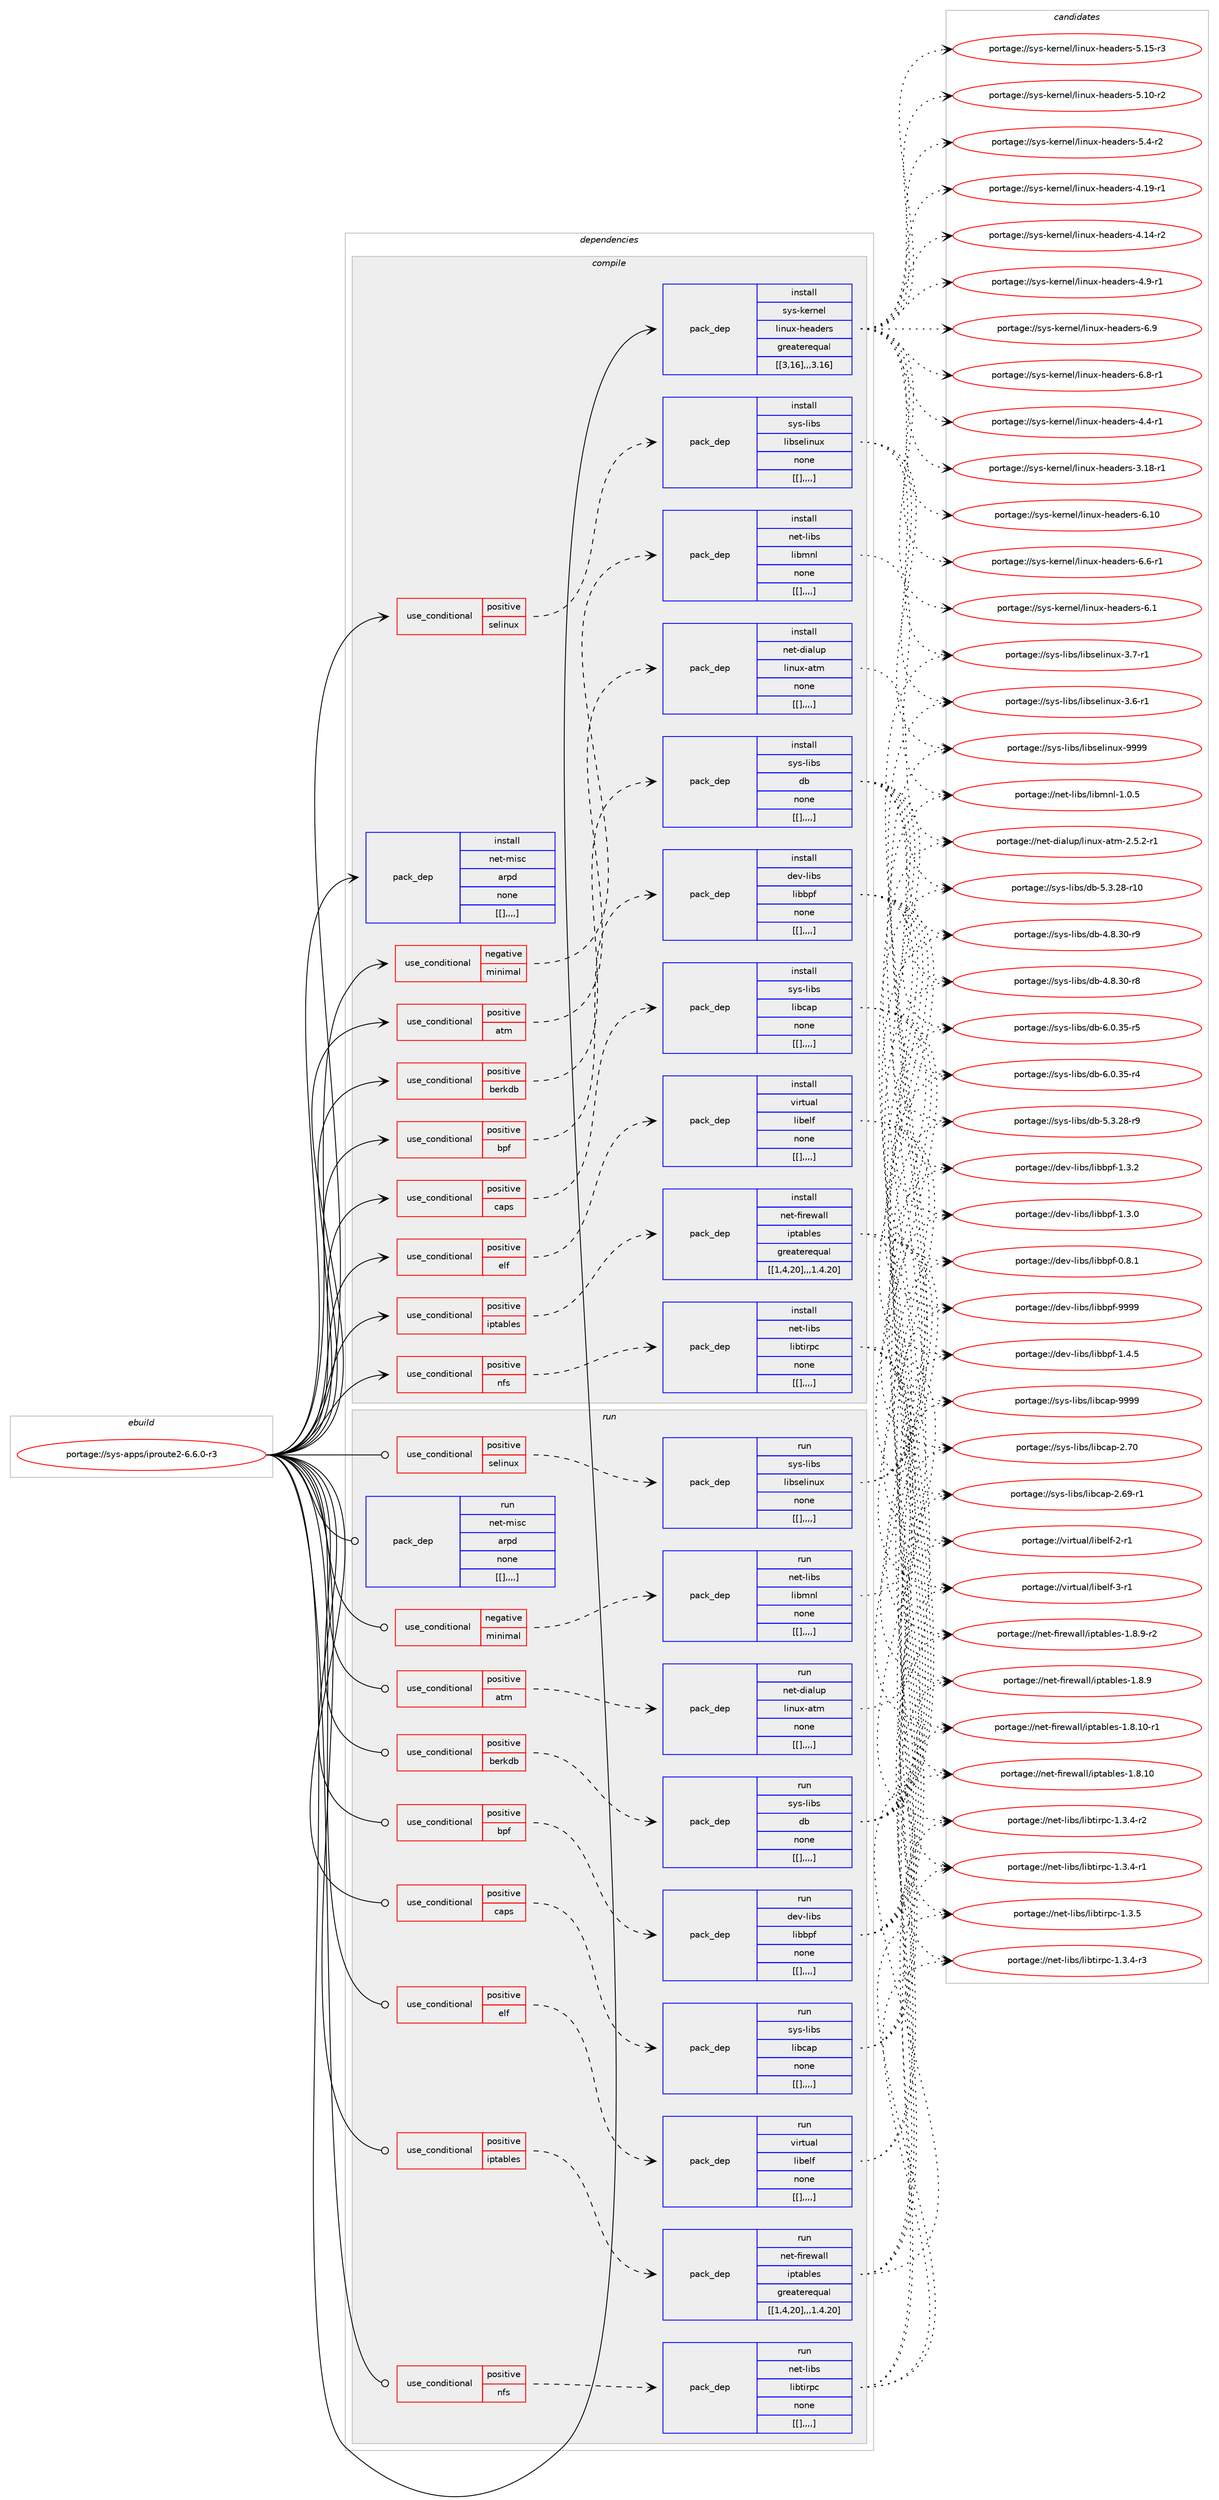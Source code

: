 digraph prolog {

# *************
# Graph options
# *************

newrank=true;
concentrate=true;
compound=true;
graph [rankdir=LR,fontname=Helvetica,fontsize=10,ranksep=1.5];#, ranksep=2.5, nodesep=0.2];
edge  [arrowhead=vee];
node  [fontname=Helvetica,fontsize=10];

# **********
# The ebuild
# **********

subgraph cluster_leftcol {
color=gray;
label=<<i>ebuild</i>>;
id [label="portage://sys-apps/iproute2-6.6.0-r3", color=red, width=4, href="../sys-apps/iproute2-6.6.0-r3.svg"];
}

# ****************
# The dependencies
# ****************

subgraph cluster_midcol {
color=gray;
label=<<i>dependencies</i>>;
subgraph cluster_compile {
fillcolor="#eeeeee";
style=filled;
label=<<i>compile</i>>;
subgraph cond6639 {
dependency17570 [label=<<TABLE BORDER="0" CELLBORDER="1" CELLSPACING="0" CELLPADDING="4"><TR><TD ROWSPAN="3" CELLPADDING="10">use_conditional</TD></TR><TR><TD>negative</TD></TR><TR><TD>minimal</TD></TR></TABLE>>, shape=none, color=red];
subgraph pack10880 {
dependency17571 [label=<<TABLE BORDER="0" CELLBORDER="1" CELLSPACING="0" CELLPADDING="4" WIDTH="220"><TR><TD ROWSPAN="6" CELLPADDING="30">pack_dep</TD></TR><TR><TD WIDTH="110">install</TD></TR><TR><TD>net-libs</TD></TR><TR><TD>libmnl</TD></TR><TR><TD>none</TD></TR><TR><TD>[[],,,,]</TD></TR></TABLE>>, shape=none, color=blue];
}
dependency17570:e -> dependency17571:w [weight=20,style="dashed",arrowhead="vee"];
}
id:e -> dependency17570:w [weight=20,style="solid",arrowhead="vee"];
subgraph cond6640 {
dependency17572 [label=<<TABLE BORDER="0" CELLBORDER="1" CELLSPACING="0" CELLPADDING="4"><TR><TD ROWSPAN="3" CELLPADDING="10">use_conditional</TD></TR><TR><TD>positive</TD></TR><TR><TD>atm</TD></TR></TABLE>>, shape=none, color=red];
subgraph pack10881 {
dependency17573 [label=<<TABLE BORDER="0" CELLBORDER="1" CELLSPACING="0" CELLPADDING="4" WIDTH="220"><TR><TD ROWSPAN="6" CELLPADDING="30">pack_dep</TD></TR><TR><TD WIDTH="110">install</TD></TR><TR><TD>net-dialup</TD></TR><TR><TD>linux-atm</TD></TR><TR><TD>none</TD></TR><TR><TD>[[],,,,]</TD></TR></TABLE>>, shape=none, color=blue];
}
dependency17572:e -> dependency17573:w [weight=20,style="dashed",arrowhead="vee"];
}
id:e -> dependency17572:w [weight=20,style="solid",arrowhead="vee"];
subgraph cond6641 {
dependency17574 [label=<<TABLE BORDER="0" CELLBORDER="1" CELLSPACING="0" CELLPADDING="4"><TR><TD ROWSPAN="3" CELLPADDING="10">use_conditional</TD></TR><TR><TD>positive</TD></TR><TR><TD>berkdb</TD></TR></TABLE>>, shape=none, color=red];
subgraph pack10882 {
dependency17575 [label=<<TABLE BORDER="0" CELLBORDER="1" CELLSPACING="0" CELLPADDING="4" WIDTH="220"><TR><TD ROWSPAN="6" CELLPADDING="30">pack_dep</TD></TR><TR><TD WIDTH="110">install</TD></TR><TR><TD>sys-libs</TD></TR><TR><TD>db</TD></TR><TR><TD>none</TD></TR><TR><TD>[[],,,,]</TD></TR></TABLE>>, shape=none, color=blue];
}
dependency17574:e -> dependency17575:w [weight=20,style="dashed",arrowhead="vee"];
}
id:e -> dependency17574:w [weight=20,style="solid",arrowhead="vee"];
subgraph cond6642 {
dependency17576 [label=<<TABLE BORDER="0" CELLBORDER="1" CELLSPACING="0" CELLPADDING="4"><TR><TD ROWSPAN="3" CELLPADDING="10">use_conditional</TD></TR><TR><TD>positive</TD></TR><TR><TD>bpf</TD></TR></TABLE>>, shape=none, color=red];
subgraph pack10883 {
dependency17577 [label=<<TABLE BORDER="0" CELLBORDER="1" CELLSPACING="0" CELLPADDING="4" WIDTH="220"><TR><TD ROWSPAN="6" CELLPADDING="30">pack_dep</TD></TR><TR><TD WIDTH="110">install</TD></TR><TR><TD>dev-libs</TD></TR><TR><TD>libbpf</TD></TR><TR><TD>none</TD></TR><TR><TD>[[],,,,]</TD></TR></TABLE>>, shape=none, color=blue];
}
dependency17576:e -> dependency17577:w [weight=20,style="dashed",arrowhead="vee"];
}
id:e -> dependency17576:w [weight=20,style="solid",arrowhead="vee"];
subgraph cond6643 {
dependency17578 [label=<<TABLE BORDER="0" CELLBORDER="1" CELLSPACING="0" CELLPADDING="4"><TR><TD ROWSPAN="3" CELLPADDING="10">use_conditional</TD></TR><TR><TD>positive</TD></TR><TR><TD>caps</TD></TR></TABLE>>, shape=none, color=red];
subgraph pack10884 {
dependency17579 [label=<<TABLE BORDER="0" CELLBORDER="1" CELLSPACING="0" CELLPADDING="4" WIDTH="220"><TR><TD ROWSPAN="6" CELLPADDING="30">pack_dep</TD></TR><TR><TD WIDTH="110">install</TD></TR><TR><TD>sys-libs</TD></TR><TR><TD>libcap</TD></TR><TR><TD>none</TD></TR><TR><TD>[[],,,,]</TD></TR></TABLE>>, shape=none, color=blue];
}
dependency17578:e -> dependency17579:w [weight=20,style="dashed",arrowhead="vee"];
}
id:e -> dependency17578:w [weight=20,style="solid",arrowhead="vee"];
subgraph cond6644 {
dependency17580 [label=<<TABLE BORDER="0" CELLBORDER="1" CELLSPACING="0" CELLPADDING="4"><TR><TD ROWSPAN="3" CELLPADDING="10">use_conditional</TD></TR><TR><TD>positive</TD></TR><TR><TD>elf</TD></TR></TABLE>>, shape=none, color=red];
subgraph pack10885 {
dependency17581 [label=<<TABLE BORDER="0" CELLBORDER="1" CELLSPACING="0" CELLPADDING="4" WIDTH="220"><TR><TD ROWSPAN="6" CELLPADDING="30">pack_dep</TD></TR><TR><TD WIDTH="110">install</TD></TR><TR><TD>virtual</TD></TR><TR><TD>libelf</TD></TR><TR><TD>none</TD></TR><TR><TD>[[],,,,]</TD></TR></TABLE>>, shape=none, color=blue];
}
dependency17580:e -> dependency17581:w [weight=20,style="dashed",arrowhead="vee"];
}
id:e -> dependency17580:w [weight=20,style="solid",arrowhead="vee"];
subgraph cond6645 {
dependency17582 [label=<<TABLE BORDER="0" CELLBORDER="1" CELLSPACING="0" CELLPADDING="4"><TR><TD ROWSPAN="3" CELLPADDING="10">use_conditional</TD></TR><TR><TD>positive</TD></TR><TR><TD>iptables</TD></TR></TABLE>>, shape=none, color=red];
subgraph pack10886 {
dependency17583 [label=<<TABLE BORDER="0" CELLBORDER="1" CELLSPACING="0" CELLPADDING="4" WIDTH="220"><TR><TD ROWSPAN="6" CELLPADDING="30">pack_dep</TD></TR><TR><TD WIDTH="110">install</TD></TR><TR><TD>net-firewall</TD></TR><TR><TD>iptables</TD></TR><TR><TD>greaterequal</TD></TR><TR><TD>[[1,4,20],,,1.4.20]</TD></TR></TABLE>>, shape=none, color=blue];
}
dependency17582:e -> dependency17583:w [weight=20,style="dashed",arrowhead="vee"];
}
id:e -> dependency17582:w [weight=20,style="solid",arrowhead="vee"];
subgraph cond6646 {
dependency17584 [label=<<TABLE BORDER="0" CELLBORDER="1" CELLSPACING="0" CELLPADDING="4"><TR><TD ROWSPAN="3" CELLPADDING="10">use_conditional</TD></TR><TR><TD>positive</TD></TR><TR><TD>nfs</TD></TR></TABLE>>, shape=none, color=red];
subgraph pack10887 {
dependency17585 [label=<<TABLE BORDER="0" CELLBORDER="1" CELLSPACING="0" CELLPADDING="4" WIDTH="220"><TR><TD ROWSPAN="6" CELLPADDING="30">pack_dep</TD></TR><TR><TD WIDTH="110">install</TD></TR><TR><TD>net-libs</TD></TR><TR><TD>libtirpc</TD></TR><TR><TD>none</TD></TR><TR><TD>[[],,,,]</TD></TR></TABLE>>, shape=none, color=blue];
}
dependency17584:e -> dependency17585:w [weight=20,style="dashed",arrowhead="vee"];
}
id:e -> dependency17584:w [weight=20,style="solid",arrowhead="vee"];
subgraph cond6647 {
dependency17586 [label=<<TABLE BORDER="0" CELLBORDER="1" CELLSPACING="0" CELLPADDING="4"><TR><TD ROWSPAN="3" CELLPADDING="10">use_conditional</TD></TR><TR><TD>positive</TD></TR><TR><TD>selinux</TD></TR></TABLE>>, shape=none, color=red];
subgraph pack10888 {
dependency17587 [label=<<TABLE BORDER="0" CELLBORDER="1" CELLSPACING="0" CELLPADDING="4" WIDTH="220"><TR><TD ROWSPAN="6" CELLPADDING="30">pack_dep</TD></TR><TR><TD WIDTH="110">install</TD></TR><TR><TD>sys-libs</TD></TR><TR><TD>libselinux</TD></TR><TR><TD>none</TD></TR><TR><TD>[[],,,,]</TD></TR></TABLE>>, shape=none, color=blue];
}
dependency17586:e -> dependency17587:w [weight=20,style="dashed",arrowhead="vee"];
}
id:e -> dependency17586:w [weight=20,style="solid",arrowhead="vee"];
subgraph pack10889 {
dependency17588 [label=<<TABLE BORDER="0" CELLBORDER="1" CELLSPACING="0" CELLPADDING="4" WIDTH="220"><TR><TD ROWSPAN="6" CELLPADDING="30">pack_dep</TD></TR><TR><TD WIDTH="110">install</TD></TR><TR><TD>sys-kernel</TD></TR><TR><TD>linux-headers</TD></TR><TR><TD>greaterequal</TD></TR><TR><TD>[[3,16],,,3.16]</TD></TR></TABLE>>, shape=none, color=blue];
}
id:e -> dependency17588:w [weight=20,style="solid",arrowhead="vee"];
subgraph pack10890 {
dependency17589 [label=<<TABLE BORDER="0" CELLBORDER="1" CELLSPACING="0" CELLPADDING="4" WIDTH="220"><TR><TD ROWSPAN="6" CELLPADDING="30">pack_dep</TD></TR><TR><TD WIDTH="110">install</TD></TR><TR><TD>net-misc</TD></TR><TR><TD>arpd</TD></TR><TR><TD>none</TD></TR><TR><TD>[[],,,,]</TD></TR></TABLE>>, shape=none, color=blue];
}
id:e -> dependency17589:w [weight=20,style="solid",arrowhead="vee"];
}
subgraph cluster_compileandrun {
fillcolor="#eeeeee";
style=filled;
label=<<i>compile and run</i>>;
}
subgraph cluster_run {
fillcolor="#eeeeee";
style=filled;
label=<<i>run</i>>;
subgraph cond6648 {
dependency17590 [label=<<TABLE BORDER="0" CELLBORDER="1" CELLSPACING="0" CELLPADDING="4"><TR><TD ROWSPAN="3" CELLPADDING="10">use_conditional</TD></TR><TR><TD>negative</TD></TR><TR><TD>minimal</TD></TR></TABLE>>, shape=none, color=red];
subgraph pack10891 {
dependency17591 [label=<<TABLE BORDER="0" CELLBORDER="1" CELLSPACING="0" CELLPADDING="4" WIDTH="220"><TR><TD ROWSPAN="6" CELLPADDING="30">pack_dep</TD></TR><TR><TD WIDTH="110">run</TD></TR><TR><TD>net-libs</TD></TR><TR><TD>libmnl</TD></TR><TR><TD>none</TD></TR><TR><TD>[[],,,,]</TD></TR></TABLE>>, shape=none, color=blue];
}
dependency17590:e -> dependency17591:w [weight=20,style="dashed",arrowhead="vee"];
}
id:e -> dependency17590:w [weight=20,style="solid",arrowhead="odot"];
subgraph cond6649 {
dependency17592 [label=<<TABLE BORDER="0" CELLBORDER="1" CELLSPACING="0" CELLPADDING="4"><TR><TD ROWSPAN="3" CELLPADDING="10">use_conditional</TD></TR><TR><TD>positive</TD></TR><TR><TD>atm</TD></TR></TABLE>>, shape=none, color=red];
subgraph pack10892 {
dependency17593 [label=<<TABLE BORDER="0" CELLBORDER="1" CELLSPACING="0" CELLPADDING="4" WIDTH="220"><TR><TD ROWSPAN="6" CELLPADDING="30">pack_dep</TD></TR><TR><TD WIDTH="110">run</TD></TR><TR><TD>net-dialup</TD></TR><TR><TD>linux-atm</TD></TR><TR><TD>none</TD></TR><TR><TD>[[],,,,]</TD></TR></TABLE>>, shape=none, color=blue];
}
dependency17592:e -> dependency17593:w [weight=20,style="dashed",arrowhead="vee"];
}
id:e -> dependency17592:w [weight=20,style="solid",arrowhead="odot"];
subgraph cond6650 {
dependency17594 [label=<<TABLE BORDER="0" CELLBORDER="1" CELLSPACING="0" CELLPADDING="4"><TR><TD ROWSPAN="3" CELLPADDING="10">use_conditional</TD></TR><TR><TD>positive</TD></TR><TR><TD>berkdb</TD></TR></TABLE>>, shape=none, color=red];
subgraph pack10893 {
dependency17595 [label=<<TABLE BORDER="0" CELLBORDER="1" CELLSPACING="0" CELLPADDING="4" WIDTH="220"><TR><TD ROWSPAN="6" CELLPADDING="30">pack_dep</TD></TR><TR><TD WIDTH="110">run</TD></TR><TR><TD>sys-libs</TD></TR><TR><TD>db</TD></TR><TR><TD>none</TD></TR><TR><TD>[[],,,,]</TD></TR></TABLE>>, shape=none, color=blue];
}
dependency17594:e -> dependency17595:w [weight=20,style="dashed",arrowhead="vee"];
}
id:e -> dependency17594:w [weight=20,style="solid",arrowhead="odot"];
subgraph cond6651 {
dependency17596 [label=<<TABLE BORDER="0" CELLBORDER="1" CELLSPACING="0" CELLPADDING="4"><TR><TD ROWSPAN="3" CELLPADDING="10">use_conditional</TD></TR><TR><TD>positive</TD></TR><TR><TD>bpf</TD></TR></TABLE>>, shape=none, color=red];
subgraph pack10894 {
dependency17597 [label=<<TABLE BORDER="0" CELLBORDER="1" CELLSPACING="0" CELLPADDING="4" WIDTH="220"><TR><TD ROWSPAN="6" CELLPADDING="30">pack_dep</TD></TR><TR><TD WIDTH="110">run</TD></TR><TR><TD>dev-libs</TD></TR><TR><TD>libbpf</TD></TR><TR><TD>none</TD></TR><TR><TD>[[],,,,]</TD></TR></TABLE>>, shape=none, color=blue];
}
dependency17596:e -> dependency17597:w [weight=20,style="dashed",arrowhead="vee"];
}
id:e -> dependency17596:w [weight=20,style="solid",arrowhead="odot"];
subgraph cond6652 {
dependency17598 [label=<<TABLE BORDER="0" CELLBORDER="1" CELLSPACING="0" CELLPADDING="4"><TR><TD ROWSPAN="3" CELLPADDING="10">use_conditional</TD></TR><TR><TD>positive</TD></TR><TR><TD>caps</TD></TR></TABLE>>, shape=none, color=red];
subgraph pack10895 {
dependency17599 [label=<<TABLE BORDER="0" CELLBORDER="1" CELLSPACING="0" CELLPADDING="4" WIDTH="220"><TR><TD ROWSPAN="6" CELLPADDING="30">pack_dep</TD></TR><TR><TD WIDTH="110">run</TD></TR><TR><TD>sys-libs</TD></TR><TR><TD>libcap</TD></TR><TR><TD>none</TD></TR><TR><TD>[[],,,,]</TD></TR></TABLE>>, shape=none, color=blue];
}
dependency17598:e -> dependency17599:w [weight=20,style="dashed",arrowhead="vee"];
}
id:e -> dependency17598:w [weight=20,style="solid",arrowhead="odot"];
subgraph cond6653 {
dependency17600 [label=<<TABLE BORDER="0" CELLBORDER="1" CELLSPACING="0" CELLPADDING="4"><TR><TD ROWSPAN="3" CELLPADDING="10">use_conditional</TD></TR><TR><TD>positive</TD></TR><TR><TD>elf</TD></TR></TABLE>>, shape=none, color=red];
subgraph pack10896 {
dependency17601 [label=<<TABLE BORDER="0" CELLBORDER="1" CELLSPACING="0" CELLPADDING="4" WIDTH="220"><TR><TD ROWSPAN="6" CELLPADDING="30">pack_dep</TD></TR><TR><TD WIDTH="110">run</TD></TR><TR><TD>virtual</TD></TR><TR><TD>libelf</TD></TR><TR><TD>none</TD></TR><TR><TD>[[],,,,]</TD></TR></TABLE>>, shape=none, color=blue];
}
dependency17600:e -> dependency17601:w [weight=20,style="dashed",arrowhead="vee"];
}
id:e -> dependency17600:w [weight=20,style="solid",arrowhead="odot"];
subgraph cond6654 {
dependency17602 [label=<<TABLE BORDER="0" CELLBORDER="1" CELLSPACING="0" CELLPADDING="4"><TR><TD ROWSPAN="3" CELLPADDING="10">use_conditional</TD></TR><TR><TD>positive</TD></TR><TR><TD>iptables</TD></TR></TABLE>>, shape=none, color=red];
subgraph pack10897 {
dependency17603 [label=<<TABLE BORDER="0" CELLBORDER="1" CELLSPACING="0" CELLPADDING="4" WIDTH="220"><TR><TD ROWSPAN="6" CELLPADDING="30">pack_dep</TD></TR><TR><TD WIDTH="110">run</TD></TR><TR><TD>net-firewall</TD></TR><TR><TD>iptables</TD></TR><TR><TD>greaterequal</TD></TR><TR><TD>[[1,4,20],,,1.4.20]</TD></TR></TABLE>>, shape=none, color=blue];
}
dependency17602:e -> dependency17603:w [weight=20,style="dashed",arrowhead="vee"];
}
id:e -> dependency17602:w [weight=20,style="solid",arrowhead="odot"];
subgraph cond6655 {
dependency17604 [label=<<TABLE BORDER="0" CELLBORDER="1" CELLSPACING="0" CELLPADDING="4"><TR><TD ROWSPAN="3" CELLPADDING="10">use_conditional</TD></TR><TR><TD>positive</TD></TR><TR><TD>nfs</TD></TR></TABLE>>, shape=none, color=red];
subgraph pack10898 {
dependency17605 [label=<<TABLE BORDER="0" CELLBORDER="1" CELLSPACING="0" CELLPADDING="4" WIDTH="220"><TR><TD ROWSPAN="6" CELLPADDING="30">pack_dep</TD></TR><TR><TD WIDTH="110">run</TD></TR><TR><TD>net-libs</TD></TR><TR><TD>libtirpc</TD></TR><TR><TD>none</TD></TR><TR><TD>[[],,,,]</TD></TR></TABLE>>, shape=none, color=blue];
}
dependency17604:e -> dependency17605:w [weight=20,style="dashed",arrowhead="vee"];
}
id:e -> dependency17604:w [weight=20,style="solid",arrowhead="odot"];
subgraph cond6656 {
dependency17606 [label=<<TABLE BORDER="0" CELLBORDER="1" CELLSPACING="0" CELLPADDING="4"><TR><TD ROWSPAN="3" CELLPADDING="10">use_conditional</TD></TR><TR><TD>positive</TD></TR><TR><TD>selinux</TD></TR></TABLE>>, shape=none, color=red];
subgraph pack10899 {
dependency17607 [label=<<TABLE BORDER="0" CELLBORDER="1" CELLSPACING="0" CELLPADDING="4" WIDTH="220"><TR><TD ROWSPAN="6" CELLPADDING="30">pack_dep</TD></TR><TR><TD WIDTH="110">run</TD></TR><TR><TD>sys-libs</TD></TR><TR><TD>libselinux</TD></TR><TR><TD>none</TD></TR><TR><TD>[[],,,,]</TD></TR></TABLE>>, shape=none, color=blue];
}
dependency17606:e -> dependency17607:w [weight=20,style="dashed",arrowhead="vee"];
}
id:e -> dependency17606:w [weight=20,style="solid",arrowhead="odot"];
subgraph pack10900 {
dependency17608 [label=<<TABLE BORDER="0" CELLBORDER="1" CELLSPACING="0" CELLPADDING="4" WIDTH="220"><TR><TD ROWSPAN="6" CELLPADDING="30">pack_dep</TD></TR><TR><TD WIDTH="110">run</TD></TR><TR><TD>net-misc</TD></TR><TR><TD>arpd</TD></TR><TR><TD>none</TD></TR><TR><TD>[[],,,,]</TD></TR></TABLE>>, shape=none, color=blue];
}
id:e -> dependency17608:w [weight=20,style="solid",arrowhead="odot"];
}
}

# **************
# The candidates
# **************

subgraph cluster_choices {
rank=same;
color=gray;
label=<<i>candidates</i>>;

subgraph choice10880 {
color=black;
nodesep=1;
choice11010111645108105981154710810598109110108454946484653 [label="portage://net-libs/libmnl-1.0.5", color=red, width=4,href="../net-libs/libmnl-1.0.5.svg"];
dependency17571:e -> choice11010111645108105981154710810598109110108454946484653:w [style=dotted,weight="100"];
}
subgraph choice10881 {
color=black;
nodesep=1;
choice11010111645100105971081171124710810511011712045971161094550465346504511449 [label="portage://net-dialup/linux-atm-2.5.2-r1", color=red, width=4,href="../net-dialup/linux-atm-2.5.2-r1.svg"];
dependency17573:e -> choice11010111645100105971081171124710810511011712045971161094550465346504511449:w [style=dotted,weight="100"];
}
subgraph choice10882 {
color=black;
nodesep=1;
choice11512111545108105981154710098455446484651534511453 [label="portage://sys-libs/db-6.0.35-r5", color=red, width=4,href="../sys-libs/db-6.0.35-r5.svg"];
choice11512111545108105981154710098455446484651534511452 [label="portage://sys-libs/db-6.0.35-r4", color=red, width=4,href="../sys-libs/db-6.0.35-r4.svg"];
choice11512111545108105981154710098455346514650564511457 [label="portage://sys-libs/db-5.3.28-r9", color=red, width=4,href="../sys-libs/db-5.3.28-r9.svg"];
choice1151211154510810598115471009845534651465056451144948 [label="portage://sys-libs/db-5.3.28-r10", color=red, width=4,href="../sys-libs/db-5.3.28-r10.svg"];
choice11512111545108105981154710098455246564651484511457 [label="portage://sys-libs/db-4.8.30-r9", color=red, width=4,href="../sys-libs/db-4.8.30-r9.svg"];
choice11512111545108105981154710098455246564651484511456 [label="portage://sys-libs/db-4.8.30-r8", color=red, width=4,href="../sys-libs/db-4.8.30-r8.svg"];
dependency17575:e -> choice11512111545108105981154710098455446484651534511453:w [style=dotted,weight="100"];
dependency17575:e -> choice11512111545108105981154710098455446484651534511452:w [style=dotted,weight="100"];
dependency17575:e -> choice11512111545108105981154710098455346514650564511457:w [style=dotted,weight="100"];
dependency17575:e -> choice1151211154510810598115471009845534651465056451144948:w [style=dotted,weight="100"];
dependency17575:e -> choice11512111545108105981154710098455246564651484511457:w [style=dotted,weight="100"];
dependency17575:e -> choice11512111545108105981154710098455246564651484511456:w [style=dotted,weight="100"];
}
subgraph choice10883 {
color=black;
nodesep=1;
choice10010111845108105981154710810598981121024557575757 [label="portage://dev-libs/libbpf-9999", color=red, width=4,href="../dev-libs/libbpf-9999.svg"];
choice1001011184510810598115471081059898112102454946524653 [label="portage://dev-libs/libbpf-1.4.5", color=red, width=4,href="../dev-libs/libbpf-1.4.5.svg"];
choice1001011184510810598115471081059898112102454946514650 [label="portage://dev-libs/libbpf-1.3.2", color=red, width=4,href="../dev-libs/libbpf-1.3.2.svg"];
choice1001011184510810598115471081059898112102454946514648 [label="portage://dev-libs/libbpf-1.3.0", color=red, width=4,href="../dev-libs/libbpf-1.3.0.svg"];
choice1001011184510810598115471081059898112102454846564649 [label="portage://dev-libs/libbpf-0.8.1", color=red, width=4,href="../dev-libs/libbpf-0.8.1.svg"];
dependency17577:e -> choice10010111845108105981154710810598981121024557575757:w [style=dotted,weight="100"];
dependency17577:e -> choice1001011184510810598115471081059898112102454946524653:w [style=dotted,weight="100"];
dependency17577:e -> choice1001011184510810598115471081059898112102454946514650:w [style=dotted,weight="100"];
dependency17577:e -> choice1001011184510810598115471081059898112102454946514648:w [style=dotted,weight="100"];
dependency17577:e -> choice1001011184510810598115471081059898112102454846564649:w [style=dotted,weight="100"];
}
subgraph choice10884 {
color=black;
nodesep=1;
choice1151211154510810598115471081059899971124557575757 [label="portage://sys-libs/libcap-9999", color=red, width=4,href="../sys-libs/libcap-9999.svg"];
choice1151211154510810598115471081059899971124550465548 [label="portage://sys-libs/libcap-2.70", color=red, width=4,href="../sys-libs/libcap-2.70.svg"];
choice11512111545108105981154710810598999711245504654574511449 [label="portage://sys-libs/libcap-2.69-r1", color=red, width=4,href="../sys-libs/libcap-2.69-r1.svg"];
dependency17579:e -> choice1151211154510810598115471081059899971124557575757:w [style=dotted,weight="100"];
dependency17579:e -> choice1151211154510810598115471081059899971124550465548:w [style=dotted,weight="100"];
dependency17579:e -> choice11512111545108105981154710810598999711245504654574511449:w [style=dotted,weight="100"];
}
subgraph choice10885 {
color=black;
nodesep=1;
choice11810511411611797108471081059810110810245514511449 [label="portage://virtual/libelf-3-r1", color=red, width=4,href="../virtual/libelf-3-r1.svg"];
choice11810511411611797108471081059810110810245504511449 [label="portage://virtual/libelf-2-r1", color=red, width=4,href="../virtual/libelf-2-r1.svg"];
dependency17581:e -> choice11810511411611797108471081059810110810245514511449:w [style=dotted,weight="100"];
dependency17581:e -> choice11810511411611797108471081059810110810245504511449:w [style=dotted,weight="100"];
}
subgraph choice10886 {
color=black;
nodesep=1;
choice1101011164510210511410111997108108471051121169798108101115454946564649484511449 [label="portage://net-firewall/iptables-1.8.10-r1", color=red, width=4,href="../net-firewall/iptables-1.8.10-r1.svg"];
choice110101116451021051141011199710810847105112116979810810111545494656464948 [label="portage://net-firewall/iptables-1.8.10", color=red, width=4,href="../net-firewall/iptables-1.8.10.svg"];
choice11010111645102105114101119971081084710511211697981081011154549465646574511450 [label="portage://net-firewall/iptables-1.8.9-r2", color=red, width=4,href="../net-firewall/iptables-1.8.9-r2.svg"];
choice1101011164510210511410111997108108471051121169798108101115454946564657 [label="portage://net-firewall/iptables-1.8.9", color=red, width=4,href="../net-firewall/iptables-1.8.9.svg"];
dependency17583:e -> choice1101011164510210511410111997108108471051121169798108101115454946564649484511449:w [style=dotted,weight="100"];
dependency17583:e -> choice110101116451021051141011199710810847105112116979810810111545494656464948:w [style=dotted,weight="100"];
dependency17583:e -> choice11010111645102105114101119971081084710511211697981081011154549465646574511450:w [style=dotted,weight="100"];
dependency17583:e -> choice1101011164510210511410111997108108471051121169798108101115454946564657:w [style=dotted,weight="100"];
}
subgraph choice10887 {
color=black;
nodesep=1;
choice1101011164510810598115471081059811610511411299454946514653 [label="portage://net-libs/libtirpc-1.3.5", color=red, width=4,href="../net-libs/libtirpc-1.3.5.svg"];
choice11010111645108105981154710810598116105114112994549465146524511451 [label="portage://net-libs/libtirpc-1.3.4-r3", color=red, width=4,href="../net-libs/libtirpc-1.3.4-r3.svg"];
choice11010111645108105981154710810598116105114112994549465146524511450 [label="portage://net-libs/libtirpc-1.3.4-r2", color=red, width=4,href="../net-libs/libtirpc-1.3.4-r2.svg"];
choice11010111645108105981154710810598116105114112994549465146524511449 [label="portage://net-libs/libtirpc-1.3.4-r1", color=red, width=4,href="../net-libs/libtirpc-1.3.4-r1.svg"];
dependency17585:e -> choice1101011164510810598115471081059811610511411299454946514653:w [style=dotted,weight="100"];
dependency17585:e -> choice11010111645108105981154710810598116105114112994549465146524511451:w [style=dotted,weight="100"];
dependency17585:e -> choice11010111645108105981154710810598116105114112994549465146524511450:w [style=dotted,weight="100"];
dependency17585:e -> choice11010111645108105981154710810598116105114112994549465146524511449:w [style=dotted,weight="100"];
}
subgraph choice10888 {
color=black;
nodesep=1;
choice115121115451081059811547108105981151011081051101171204557575757 [label="portage://sys-libs/libselinux-9999", color=red, width=4,href="../sys-libs/libselinux-9999.svg"];
choice11512111545108105981154710810598115101108105110117120455146554511449 [label="portage://sys-libs/libselinux-3.7-r1", color=red, width=4,href="../sys-libs/libselinux-3.7-r1.svg"];
choice11512111545108105981154710810598115101108105110117120455146544511449 [label="portage://sys-libs/libselinux-3.6-r1", color=red, width=4,href="../sys-libs/libselinux-3.6-r1.svg"];
dependency17587:e -> choice115121115451081059811547108105981151011081051101171204557575757:w [style=dotted,weight="100"];
dependency17587:e -> choice11512111545108105981154710810598115101108105110117120455146554511449:w [style=dotted,weight="100"];
dependency17587:e -> choice11512111545108105981154710810598115101108105110117120455146544511449:w [style=dotted,weight="100"];
}
subgraph choice10889 {
color=black;
nodesep=1;
choice115121115451071011141101011084710810511011712045104101971001011141154554464948 [label="portage://sys-kernel/linux-headers-6.10", color=red, width=4,href="../sys-kernel/linux-headers-6.10.svg"];
choice1151211154510710111411010110847108105110117120451041019710010111411545544657 [label="portage://sys-kernel/linux-headers-6.9", color=red, width=4,href="../sys-kernel/linux-headers-6.9.svg"];
choice11512111545107101114110101108471081051101171204510410197100101114115455446564511449 [label="portage://sys-kernel/linux-headers-6.8-r1", color=red, width=4,href="../sys-kernel/linux-headers-6.8-r1.svg"];
choice11512111545107101114110101108471081051101171204510410197100101114115455446544511449 [label="portage://sys-kernel/linux-headers-6.6-r1", color=red, width=4,href="../sys-kernel/linux-headers-6.6-r1.svg"];
choice1151211154510710111411010110847108105110117120451041019710010111411545544649 [label="portage://sys-kernel/linux-headers-6.1", color=red, width=4,href="../sys-kernel/linux-headers-6.1.svg"];
choice1151211154510710111411010110847108105110117120451041019710010111411545534649534511451 [label="portage://sys-kernel/linux-headers-5.15-r3", color=red, width=4,href="../sys-kernel/linux-headers-5.15-r3.svg"];
choice1151211154510710111411010110847108105110117120451041019710010111411545534649484511450 [label="portage://sys-kernel/linux-headers-5.10-r2", color=red, width=4,href="../sys-kernel/linux-headers-5.10-r2.svg"];
choice11512111545107101114110101108471081051101171204510410197100101114115455346524511450 [label="portage://sys-kernel/linux-headers-5.4-r2", color=red, width=4,href="../sys-kernel/linux-headers-5.4-r2.svg"];
choice1151211154510710111411010110847108105110117120451041019710010111411545524649574511449 [label="portage://sys-kernel/linux-headers-4.19-r1", color=red, width=4,href="../sys-kernel/linux-headers-4.19-r1.svg"];
choice1151211154510710111411010110847108105110117120451041019710010111411545524649524511450 [label="portage://sys-kernel/linux-headers-4.14-r2", color=red, width=4,href="../sys-kernel/linux-headers-4.14-r2.svg"];
choice11512111545107101114110101108471081051101171204510410197100101114115455246574511449 [label="portage://sys-kernel/linux-headers-4.9-r1", color=red, width=4,href="../sys-kernel/linux-headers-4.9-r1.svg"];
choice11512111545107101114110101108471081051101171204510410197100101114115455246524511449 [label="portage://sys-kernel/linux-headers-4.4-r1", color=red, width=4,href="../sys-kernel/linux-headers-4.4-r1.svg"];
choice1151211154510710111411010110847108105110117120451041019710010111411545514649564511449 [label="portage://sys-kernel/linux-headers-3.18-r1", color=red, width=4,href="../sys-kernel/linux-headers-3.18-r1.svg"];
dependency17588:e -> choice115121115451071011141101011084710810511011712045104101971001011141154554464948:w [style=dotted,weight="100"];
dependency17588:e -> choice1151211154510710111411010110847108105110117120451041019710010111411545544657:w [style=dotted,weight="100"];
dependency17588:e -> choice11512111545107101114110101108471081051101171204510410197100101114115455446564511449:w [style=dotted,weight="100"];
dependency17588:e -> choice11512111545107101114110101108471081051101171204510410197100101114115455446544511449:w [style=dotted,weight="100"];
dependency17588:e -> choice1151211154510710111411010110847108105110117120451041019710010111411545544649:w [style=dotted,weight="100"];
dependency17588:e -> choice1151211154510710111411010110847108105110117120451041019710010111411545534649534511451:w [style=dotted,weight="100"];
dependency17588:e -> choice1151211154510710111411010110847108105110117120451041019710010111411545534649484511450:w [style=dotted,weight="100"];
dependency17588:e -> choice11512111545107101114110101108471081051101171204510410197100101114115455346524511450:w [style=dotted,weight="100"];
dependency17588:e -> choice1151211154510710111411010110847108105110117120451041019710010111411545524649574511449:w [style=dotted,weight="100"];
dependency17588:e -> choice1151211154510710111411010110847108105110117120451041019710010111411545524649524511450:w [style=dotted,weight="100"];
dependency17588:e -> choice11512111545107101114110101108471081051101171204510410197100101114115455246574511449:w [style=dotted,weight="100"];
dependency17588:e -> choice11512111545107101114110101108471081051101171204510410197100101114115455246524511449:w [style=dotted,weight="100"];
dependency17588:e -> choice1151211154510710111411010110847108105110117120451041019710010111411545514649564511449:w [style=dotted,weight="100"];
}
subgraph choice10890 {
color=black;
nodesep=1;
}
subgraph choice10891 {
color=black;
nodesep=1;
choice11010111645108105981154710810598109110108454946484653 [label="portage://net-libs/libmnl-1.0.5", color=red, width=4,href="../net-libs/libmnl-1.0.5.svg"];
dependency17591:e -> choice11010111645108105981154710810598109110108454946484653:w [style=dotted,weight="100"];
}
subgraph choice10892 {
color=black;
nodesep=1;
choice11010111645100105971081171124710810511011712045971161094550465346504511449 [label="portage://net-dialup/linux-atm-2.5.2-r1", color=red, width=4,href="../net-dialup/linux-atm-2.5.2-r1.svg"];
dependency17593:e -> choice11010111645100105971081171124710810511011712045971161094550465346504511449:w [style=dotted,weight="100"];
}
subgraph choice10893 {
color=black;
nodesep=1;
choice11512111545108105981154710098455446484651534511453 [label="portage://sys-libs/db-6.0.35-r5", color=red, width=4,href="../sys-libs/db-6.0.35-r5.svg"];
choice11512111545108105981154710098455446484651534511452 [label="portage://sys-libs/db-6.0.35-r4", color=red, width=4,href="../sys-libs/db-6.0.35-r4.svg"];
choice11512111545108105981154710098455346514650564511457 [label="portage://sys-libs/db-5.3.28-r9", color=red, width=4,href="../sys-libs/db-5.3.28-r9.svg"];
choice1151211154510810598115471009845534651465056451144948 [label="portage://sys-libs/db-5.3.28-r10", color=red, width=4,href="../sys-libs/db-5.3.28-r10.svg"];
choice11512111545108105981154710098455246564651484511457 [label="portage://sys-libs/db-4.8.30-r9", color=red, width=4,href="../sys-libs/db-4.8.30-r9.svg"];
choice11512111545108105981154710098455246564651484511456 [label="portage://sys-libs/db-4.8.30-r8", color=red, width=4,href="../sys-libs/db-4.8.30-r8.svg"];
dependency17595:e -> choice11512111545108105981154710098455446484651534511453:w [style=dotted,weight="100"];
dependency17595:e -> choice11512111545108105981154710098455446484651534511452:w [style=dotted,weight="100"];
dependency17595:e -> choice11512111545108105981154710098455346514650564511457:w [style=dotted,weight="100"];
dependency17595:e -> choice1151211154510810598115471009845534651465056451144948:w [style=dotted,weight="100"];
dependency17595:e -> choice11512111545108105981154710098455246564651484511457:w [style=dotted,weight="100"];
dependency17595:e -> choice11512111545108105981154710098455246564651484511456:w [style=dotted,weight="100"];
}
subgraph choice10894 {
color=black;
nodesep=1;
choice10010111845108105981154710810598981121024557575757 [label="portage://dev-libs/libbpf-9999", color=red, width=4,href="../dev-libs/libbpf-9999.svg"];
choice1001011184510810598115471081059898112102454946524653 [label="portage://dev-libs/libbpf-1.4.5", color=red, width=4,href="../dev-libs/libbpf-1.4.5.svg"];
choice1001011184510810598115471081059898112102454946514650 [label="portage://dev-libs/libbpf-1.3.2", color=red, width=4,href="../dev-libs/libbpf-1.3.2.svg"];
choice1001011184510810598115471081059898112102454946514648 [label="portage://dev-libs/libbpf-1.3.0", color=red, width=4,href="../dev-libs/libbpf-1.3.0.svg"];
choice1001011184510810598115471081059898112102454846564649 [label="portage://dev-libs/libbpf-0.8.1", color=red, width=4,href="../dev-libs/libbpf-0.8.1.svg"];
dependency17597:e -> choice10010111845108105981154710810598981121024557575757:w [style=dotted,weight="100"];
dependency17597:e -> choice1001011184510810598115471081059898112102454946524653:w [style=dotted,weight="100"];
dependency17597:e -> choice1001011184510810598115471081059898112102454946514650:w [style=dotted,weight="100"];
dependency17597:e -> choice1001011184510810598115471081059898112102454946514648:w [style=dotted,weight="100"];
dependency17597:e -> choice1001011184510810598115471081059898112102454846564649:w [style=dotted,weight="100"];
}
subgraph choice10895 {
color=black;
nodesep=1;
choice1151211154510810598115471081059899971124557575757 [label="portage://sys-libs/libcap-9999", color=red, width=4,href="../sys-libs/libcap-9999.svg"];
choice1151211154510810598115471081059899971124550465548 [label="portage://sys-libs/libcap-2.70", color=red, width=4,href="../sys-libs/libcap-2.70.svg"];
choice11512111545108105981154710810598999711245504654574511449 [label="portage://sys-libs/libcap-2.69-r1", color=red, width=4,href="../sys-libs/libcap-2.69-r1.svg"];
dependency17599:e -> choice1151211154510810598115471081059899971124557575757:w [style=dotted,weight="100"];
dependency17599:e -> choice1151211154510810598115471081059899971124550465548:w [style=dotted,weight="100"];
dependency17599:e -> choice11512111545108105981154710810598999711245504654574511449:w [style=dotted,weight="100"];
}
subgraph choice10896 {
color=black;
nodesep=1;
choice11810511411611797108471081059810110810245514511449 [label="portage://virtual/libelf-3-r1", color=red, width=4,href="../virtual/libelf-3-r1.svg"];
choice11810511411611797108471081059810110810245504511449 [label="portage://virtual/libelf-2-r1", color=red, width=4,href="../virtual/libelf-2-r1.svg"];
dependency17601:e -> choice11810511411611797108471081059810110810245514511449:w [style=dotted,weight="100"];
dependency17601:e -> choice11810511411611797108471081059810110810245504511449:w [style=dotted,weight="100"];
}
subgraph choice10897 {
color=black;
nodesep=1;
choice1101011164510210511410111997108108471051121169798108101115454946564649484511449 [label="portage://net-firewall/iptables-1.8.10-r1", color=red, width=4,href="../net-firewall/iptables-1.8.10-r1.svg"];
choice110101116451021051141011199710810847105112116979810810111545494656464948 [label="portage://net-firewall/iptables-1.8.10", color=red, width=4,href="../net-firewall/iptables-1.8.10.svg"];
choice11010111645102105114101119971081084710511211697981081011154549465646574511450 [label="portage://net-firewall/iptables-1.8.9-r2", color=red, width=4,href="../net-firewall/iptables-1.8.9-r2.svg"];
choice1101011164510210511410111997108108471051121169798108101115454946564657 [label="portage://net-firewall/iptables-1.8.9", color=red, width=4,href="../net-firewall/iptables-1.8.9.svg"];
dependency17603:e -> choice1101011164510210511410111997108108471051121169798108101115454946564649484511449:w [style=dotted,weight="100"];
dependency17603:e -> choice110101116451021051141011199710810847105112116979810810111545494656464948:w [style=dotted,weight="100"];
dependency17603:e -> choice11010111645102105114101119971081084710511211697981081011154549465646574511450:w [style=dotted,weight="100"];
dependency17603:e -> choice1101011164510210511410111997108108471051121169798108101115454946564657:w [style=dotted,weight="100"];
}
subgraph choice10898 {
color=black;
nodesep=1;
choice1101011164510810598115471081059811610511411299454946514653 [label="portage://net-libs/libtirpc-1.3.5", color=red, width=4,href="../net-libs/libtirpc-1.3.5.svg"];
choice11010111645108105981154710810598116105114112994549465146524511451 [label="portage://net-libs/libtirpc-1.3.4-r3", color=red, width=4,href="../net-libs/libtirpc-1.3.4-r3.svg"];
choice11010111645108105981154710810598116105114112994549465146524511450 [label="portage://net-libs/libtirpc-1.3.4-r2", color=red, width=4,href="../net-libs/libtirpc-1.3.4-r2.svg"];
choice11010111645108105981154710810598116105114112994549465146524511449 [label="portage://net-libs/libtirpc-1.3.4-r1", color=red, width=4,href="../net-libs/libtirpc-1.3.4-r1.svg"];
dependency17605:e -> choice1101011164510810598115471081059811610511411299454946514653:w [style=dotted,weight="100"];
dependency17605:e -> choice11010111645108105981154710810598116105114112994549465146524511451:w [style=dotted,weight="100"];
dependency17605:e -> choice11010111645108105981154710810598116105114112994549465146524511450:w [style=dotted,weight="100"];
dependency17605:e -> choice11010111645108105981154710810598116105114112994549465146524511449:w [style=dotted,weight="100"];
}
subgraph choice10899 {
color=black;
nodesep=1;
choice115121115451081059811547108105981151011081051101171204557575757 [label="portage://sys-libs/libselinux-9999", color=red, width=4,href="../sys-libs/libselinux-9999.svg"];
choice11512111545108105981154710810598115101108105110117120455146554511449 [label="portage://sys-libs/libselinux-3.7-r1", color=red, width=4,href="../sys-libs/libselinux-3.7-r1.svg"];
choice11512111545108105981154710810598115101108105110117120455146544511449 [label="portage://sys-libs/libselinux-3.6-r1", color=red, width=4,href="../sys-libs/libselinux-3.6-r1.svg"];
dependency17607:e -> choice115121115451081059811547108105981151011081051101171204557575757:w [style=dotted,weight="100"];
dependency17607:e -> choice11512111545108105981154710810598115101108105110117120455146554511449:w [style=dotted,weight="100"];
dependency17607:e -> choice11512111545108105981154710810598115101108105110117120455146544511449:w [style=dotted,weight="100"];
}
subgraph choice10900 {
color=black;
nodesep=1;
}
}

}
